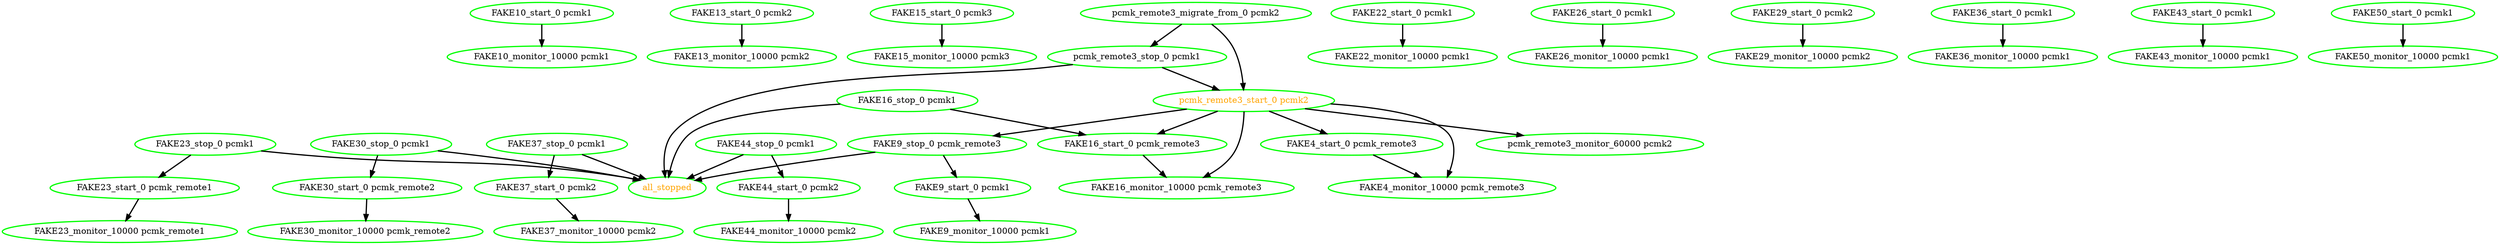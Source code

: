  digraph "g" {
"FAKE10_monitor_10000 pcmk1" [ style=bold color="green" fontcolor="black"]
"FAKE10_start_0 pcmk1" -> "FAKE10_monitor_10000 pcmk1" [ style = bold]
"FAKE10_start_0 pcmk1" [ style=bold color="green" fontcolor="black"]
"FAKE13_monitor_10000 pcmk2" [ style=bold color="green" fontcolor="black"]
"FAKE13_start_0 pcmk2" -> "FAKE13_monitor_10000 pcmk2" [ style = bold]
"FAKE13_start_0 pcmk2" [ style=bold color="green" fontcolor="black"]
"FAKE15_monitor_10000 pcmk3" [ style=bold color="green" fontcolor="black"]
"FAKE15_start_0 pcmk3" -> "FAKE15_monitor_10000 pcmk3" [ style = bold]
"FAKE15_start_0 pcmk3" [ style=bold color="green" fontcolor="black"]
"FAKE16_monitor_10000 pcmk_remote3" [ style=bold color="green" fontcolor="black"]
"FAKE16_start_0 pcmk_remote3" -> "FAKE16_monitor_10000 pcmk_remote3" [ style = bold]
"FAKE16_start_0 pcmk_remote3" [ style=bold color="green" fontcolor="black"]
"FAKE16_stop_0 pcmk1" -> "FAKE16_start_0 pcmk_remote3" [ style = bold]
"FAKE16_stop_0 pcmk1" -> "all_stopped" [ style = bold]
"FAKE16_stop_0 pcmk1" [ style=bold color="green" fontcolor="black"]
"FAKE22_monitor_10000 pcmk1" [ style=bold color="green" fontcolor="black"]
"FAKE22_start_0 pcmk1" -> "FAKE22_monitor_10000 pcmk1" [ style = bold]
"FAKE22_start_0 pcmk1" [ style=bold color="green" fontcolor="black"]
"FAKE23_monitor_10000 pcmk_remote1" [ style=bold color="green" fontcolor="black"]
"FAKE23_start_0 pcmk_remote1" -> "FAKE23_monitor_10000 pcmk_remote1" [ style = bold]
"FAKE23_start_0 pcmk_remote1" [ style=bold color="green" fontcolor="black"]
"FAKE23_stop_0 pcmk1" -> "FAKE23_start_0 pcmk_remote1" [ style = bold]
"FAKE23_stop_0 pcmk1" -> "all_stopped" [ style = bold]
"FAKE23_stop_0 pcmk1" [ style=bold color="green" fontcolor="black"]
"FAKE26_monitor_10000 pcmk1" [ style=bold color="green" fontcolor="black"]
"FAKE26_start_0 pcmk1" -> "FAKE26_monitor_10000 pcmk1" [ style = bold]
"FAKE26_start_0 pcmk1" [ style=bold color="green" fontcolor="black"]
"FAKE29_monitor_10000 pcmk2" [ style=bold color="green" fontcolor="black"]
"FAKE29_start_0 pcmk2" -> "FAKE29_monitor_10000 pcmk2" [ style = bold]
"FAKE29_start_0 pcmk2" [ style=bold color="green" fontcolor="black"]
"FAKE30_monitor_10000 pcmk_remote2" [ style=bold color="green" fontcolor="black"]
"FAKE30_start_0 pcmk_remote2" -> "FAKE30_monitor_10000 pcmk_remote2" [ style = bold]
"FAKE30_start_0 pcmk_remote2" [ style=bold color="green" fontcolor="black"]
"FAKE30_stop_0 pcmk1" -> "FAKE30_start_0 pcmk_remote2" [ style = bold]
"FAKE30_stop_0 pcmk1" -> "all_stopped" [ style = bold]
"FAKE30_stop_0 pcmk1" [ style=bold color="green" fontcolor="black"]
"FAKE36_monitor_10000 pcmk1" [ style=bold color="green" fontcolor="black"]
"FAKE36_start_0 pcmk1" -> "FAKE36_monitor_10000 pcmk1" [ style = bold]
"FAKE36_start_0 pcmk1" [ style=bold color="green" fontcolor="black"]
"FAKE37_monitor_10000 pcmk2" [ style=bold color="green" fontcolor="black"]
"FAKE37_start_0 pcmk2" -> "FAKE37_monitor_10000 pcmk2" [ style = bold]
"FAKE37_start_0 pcmk2" [ style=bold color="green" fontcolor="black"]
"FAKE37_stop_0 pcmk1" -> "FAKE37_start_0 pcmk2" [ style = bold]
"FAKE37_stop_0 pcmk1" -> "all_stopped" [ style = bold]
"FAKE37_stop_0 pcmk1" [ style=bold color="green" fontcolor="black"]
"FAKE43_monitor_10000 pcmk1" [ style=bold color="green" fontcolor="black"]
"FAKE43_start_0 pcmk1" -> "FAKE43_monitor_10000 pcmk1" [ style = bold]
"FAKE43_start_0 pcmk1" [ style=bold color="green" fontcolor="black"]
"FAKE44_monitor_10000 pcmk2" [ style=bold color="green" fontcolor="black"]
"FAKE44_start_0 pcmk2" -> "FAKE44_monitor_10000 pcmk2" [ style = bold]
"FAKE44_start_0 pcmk2" [ style=bold color="green" fontcolor="black"]
"FAKE44_stop_0 pcmk1" -> "FAKE44_start_0 pcmk2" [ style = bold]
"FAKE44_stop_0 pcmk1" -> "all_stopped" [ style = bold]
"FAKE44_stop_0 pcmk1" [ style=bold color="green" fontcolor="black"]
"FAKE4_monitor_10000 pcmk_remote3" [ style=bold color="green" fontcolor="black"]
"FAKE4_start_0 pcmk_remote3" -> "FAKE4_monitor_10000 pcmk_remote3" [ style = bold]
"FAKE4_start_0 pcmk_remote3" [ style=bold color="green" fontcolor="black"]
"FAKE50_monitor_10000 pcmk1" [ style=bold color="green" fontcolor="black"]
"FAKE50_start_0 pcmk1" -> "FAKE50_monitor_10000 pcmk1" [ style = bold]
"FAKE50_start_0 pcmk1" [ style=bold color="green" fontcolor="black"]
"FAKE9_monitor_10000 pcmk1" [ style=bold color="green" fontcolor="black"]
"FAKE9_start_0 pcmk1" -> "FAKE9_monitor_10000 pcmk1" [ style = bold]
"FAKE9_start_0 pcmk1" [ style=bold color="green" fontcolor="black"]
"FAKE9_stop_0 pcmk_remote3" -> "FAKE9_start_0 pcmk1" [ style = bold]
"FAKE9_stop_0 pcmk_remote3" -> "all_stopped" [ style = bold]
"FAKE9_stop_0 pcmk_remote3" [ style=bold color="green" fontcolor="black"]
"all_stopped" [ style=bold color="green" fontcolor="orange"]
"pcmk_remote3_migrate_from_0 pcmk2" -> "pcmk_remote3_start_0 pcmk2" [ style = bold]
"pcmk_remote3_migrate_from_0 pcmk2" -> "pcmk_remote3_stop_0 pcmk1" [ style = bold]
"pcmk_remote3_migrate_from_0 pcmk2" [ style=bold color="green" fontcolor="black"]
"pcmk_remote3_monitor_60000 pcmk2" [ style=bold color="green" fontcolor="black"]
"pcmk_remote3_start_0 pcmk2" -> "FAKE16_monitor_10000 pcmk_remote3" [ style = bold]
"pcmk_remote3_start_0 pcmk2" -> "FAKE16_start_0 pcmk_remote3" [ style = bold]
"pcmk_remote3_start_0 pcmk2" -> "FAKE4_monitor_10000 pcmk_remote3" [ style = bold]
"pcmk_remote3_start_0 pcmk2" -> "FAKE4_start_0 pcmk_remote3" [ style = bold]
"pcmk_remote3_start_0 pcmk2" -> "FAKE9_stop_0 pcmk_remote3" [ style = bold]
"pcmk_remote3_start_0 pcmk2" -> "pcmk_remote3_monitor_60000 pcmk2" [ style = bold]
"pcmk_remote3_start_0 pcmk2" [ style=bold color="green" fontcolor="orange"]
"pcmk_remote3_stop_0 pcmk1" -> "all_stopped" [ style = bold]
"pcmk_remote3_stop_0 pcmk1" -> "pcmk_remote3_start_0 pcmk2" [ style = bold]
"pcmk_remote3_stop_0 pcmk1" [ style=bold color="green" fontcolor="black"]
}
